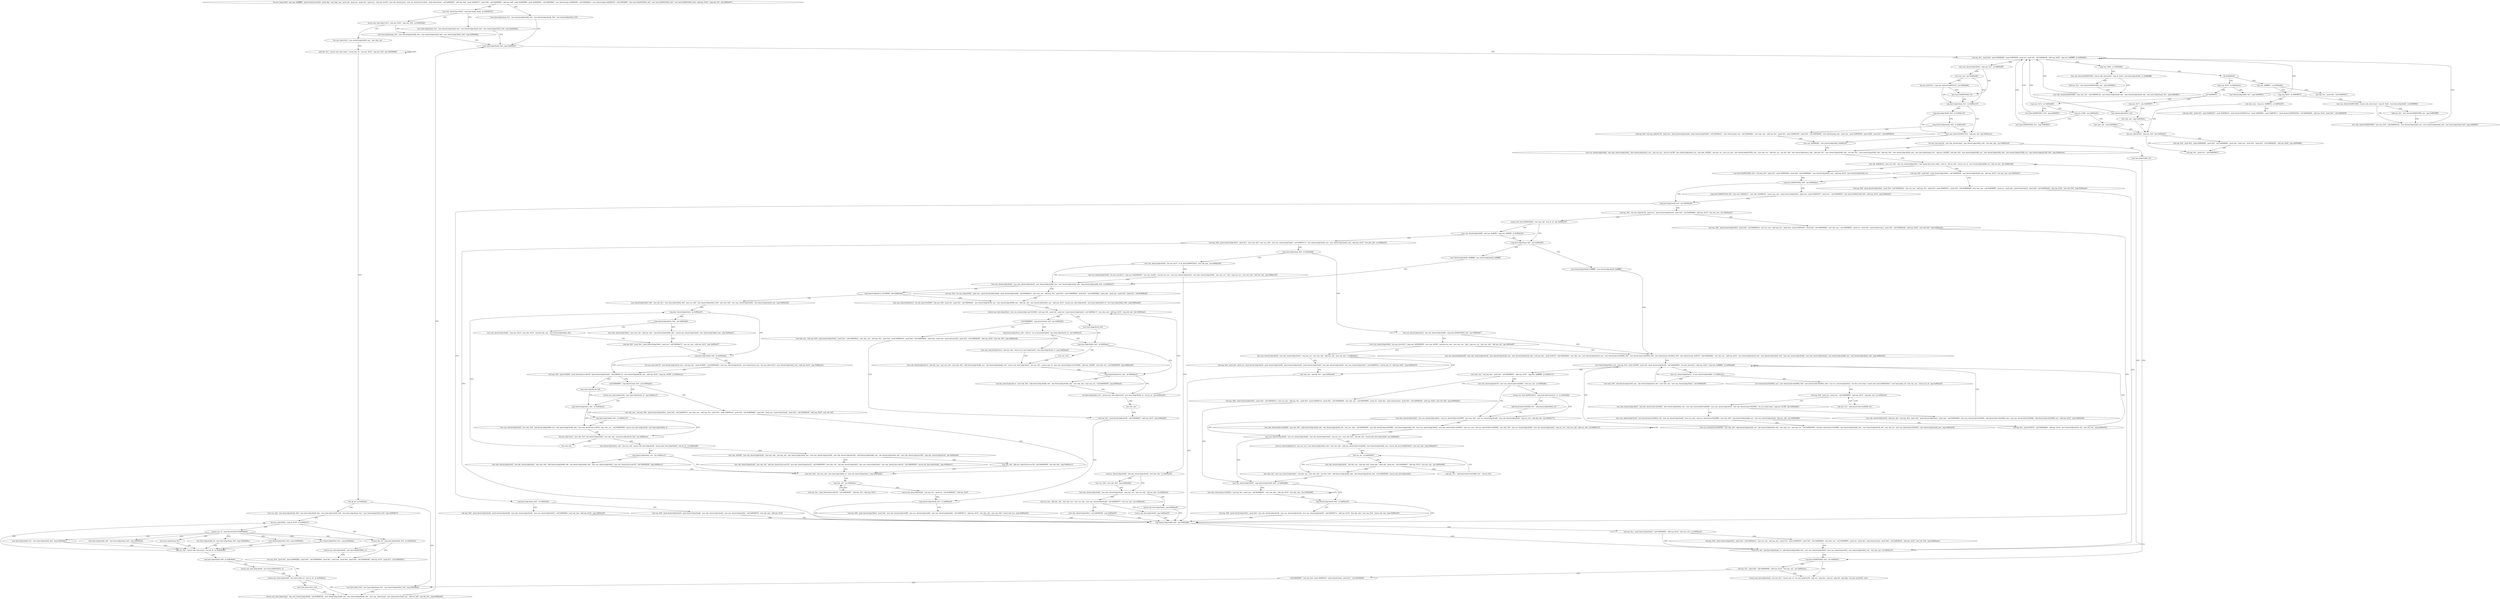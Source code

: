 digraph "func" {
"134520014" [label = "'lea ecx, [esp+0x4]', 'and esp, 0xfffffff0', 'push dword [ecx-0x4]', 'push ebp', 'mov ebp, esp', 'push edi', 'push esi', 'push ebx', 'push ecx', 'sub esp, 0x104', 'mov edi, dword [ecx]', 'mov esi, dword [ecx+0x4]', 'push dword [esi]', 'call 0x804bf55', 'add esp, 0x8', 'push 0x804fc57', 'push 0x6', 'call 0x8048f50', 'add esp, 0x8', 'push 0x804f968', 'push 0x804f290', 'call 0x8048fd0', 'mov dword [esp], 0x804f290', 'call 0x8048dc0', 'mov dword [esp], 0x804b019', 'call 0x804f0f0', 'mov byte [0x8053260], 0x0', 'mov byte [0x8053262], 0x0', 'mov byte [0x8053261], 0xa', 'add esp, 0x10', 'cmp edi, 0x1', 'jle 0x804a075', " ]
"134520949" [label = "'mov byte [ebp-0xaa], 0x1', 'mov dword [ebp-0xa8], 0xa', 'mov dword [ebp-0xa4], 0x0', 'mov dword [ebp-0x9c], 0x0', " ]
"134520139" [label = "'mov edx, dword [esi+0x4]', 'cmp byte [edx], 0x2d', 'je 0x8049d7d', " ]
"134520986" [label = "'mov byte [ebp-0xa9], 0x0', 'jmp 0x8049f1f', " ]
"134520189" [label = "'movsx eax, byte [edx+0x1]', 'sub eax, 0x30', 'cmp eax, 0x9', 'ja 0x804a0a6', " ]
"134520147" [label = "'mov byte [ebp-0xaa], 0x1', 'mov dword [ebp-0xa8], 0xa', 'mov dword [ebp-0xa4], 0x0', 'mov dword [ebp-0x9c], 0x0', 'jmp 0x804a09a', " ]
"134520607" [label = "'sub esp, 0xc', 'push 0x0', 'push 0x804fa80', 'push 0x804f2f4', 'push esi', 'push edi', 'call 0x804bcf9', 'add esp, 0x20', 'cmp eax, 0xffffffff', 'je 0x804a0dc', " ]
"134521052" [label = "'mov eax, dword [ebp-0x9c]', 'cmp eax, 0x1', 'je 0x804a0f6', " ]
"134520641" [label = "'cmp eax, 0x6e', 'je 0x8049fba', " ]
"134520998" [label = "'mov byte [ebp-0xaa], 0x1', 'mov dword [ebp-0xa8], 0xa', 'mov dword [ebp-0xa4], 0x0', 'mov dword [ebp-0x9c], 0x0', 'jmp 0x804a09a', " ]
"134520205" [label = "'lea eax, [edx+0x1]', 'mov dword [ebp-0xb0], eax', 'mov ebx, eax', " ]
"134521078" [label = "'mov byte [0x8053262], 0x1', " ]
"134521063" [label = "'test eax, eax', 'jne 0x804a0fd', " ]
"134520762" [label = "'mov eax, dword [0x80533f0]', 'movzx edx, byte [eax]', 'cmp dl, 0x2d', 'sete byte [ebp-0xa9]', 'je 0x8049ff6', " ]
"134520646" [label = "'jle 0x8049ed9', " ]
"134520216" [label = "'add ebx, 0x1', 'movzx edx, byte [ebx]', 'movsx eax, dl', 'sub eax, 0x30', 'cmp eax, 0x9', 'jbe 0x8049d98', " ]
"134521085" [label = "'cmp byte [ebp-0xaa], 0x1', 'je 0x804a118', " ]
"134521067" [label = "'lea eax, [edi-0x1]', 'cmp eax, dword [0x80531fc]', 'jle 0x804a0fd', " ]
"134520822" [label = "'add eax, 0x1', 'mov dword [0x80533f0], eax', 'jmp 0x8049fce', " ]
"134520782" [label = "'mov edx, dword [0x80533f0]', 'mov eax, 0x1', 'call 0x804912b', 'mov dword [ebp-0xa8], eax', 'mov dword [ebp-0xa4], edx', 'mov byte [ebp-0xaa], 0x1', 'jmp 0x8049f1f', " ]
"134520537" [label = "'cmp eax, 0xffffff7e', 'je 0x804a00c', " ]
"134520648" [label = "'cmp eax, 0x76', 'je 0x804a0cd', " ]
"134520233" [label = "'test dl, dl', 'je 0x804afec', " ]
"134524908" [label = "'mov byte [ebx], 0x0', 'mov byte [ebp-0xaa], 0x1', 'mov dword [ebp-0x9c], 0x0', 'jmp 0x8049eab', " ]
"134520241" [label = "'mov ecx, ebx', 'mov byte [ebp-0xa0], 0x0', 'mov byte [ebp-0xa9], 0xa', 'mov byte [ebp-0xa8], 0x0', 'mov byte [ebp-0xaa], 0x1', 'mov dword [ebp-0x9c], 0x0', 'jmp 0x8049e74', " ]
"134521112" [label = "'mov eax, dword [0x80531fc]', 'cmp eax, edi', 'jge 0x804a1aa', " ]
"134521258" [label = "'mov eax, 0x804fa64', 'mov dword [ebp-0x9c], 0x804fc3a', " ]
"134521125" [label = "'lea eax, [esi+eax*4]', 'mov edx, dword [eax]', 'mov dword [ebp-0x9c], edx', 'test edx, edx', 'jne 0x804a1b9', " ]
"134521094" [label = "'cmp byte [ebp-0xa9], 0x0', 'je 0x804a118', " ]
"134521103" [label = "'cmp dword [ebp-0xa4], 0x0', 'js 0x804a165', " ]
"134520844" [label = "'sub esp, 0xc', 'push 0x0', 'call 0x8049915', " ]
"134520548" [label = "'cmp eax, 0x63', 'je 0x8049f74', " ]
"134521037" [label = "'mov dword [ebp-0x9c], 0x1', 'jmp 0x8049f1f', " ]
"134520657" [label = "'jle 0x8049f10', " ]
"134520491" [label = "'movzx eax, byte [ebp-0xaa]', 'mov edx, dword [ebp-0xb0]', 'call 0x804912b', 'mov dword [ebp-0xa8], eax', 'mov dword [ebp-0xa4], edx', 'mov eax, dword [esi]', 'mov dword [esi+0x4], eax', 'add esi, 0x4', 'sub edi, 0x1', 'jmp 0x804a09a', " ]
"134520436" [label = "'lea eax, [edx-0x62]', 'cmp al, 0x18', 'ja 0x8049e15', " ]
"134521273" [label = "'mov ecx, dword [ebp-0xa8]', 'mov ebx, dword [ebp-0xa4]', 'mov dword [ebp-0xcc], ecx', 'mov esi, ecx', 'and esi, 0x1fff', 'mov dword [ebp-0xfc], esi', 'mov edx, 0x2000', 'sub edx, esi', 'mov esi, edx', 'mov dword [ebp-0x100], edx', 'mov edx, ecx', 'add edx, esi', 'shr edx, 0xd', 'mov dword [ebp-0xec], edx', 'add edx, 0x1', 'mov dword [ebp-0xd0], edx', 'shr edx, 0x1', 'mov dword [ebp-0xf0], edx', 'add eax, 0x4', 'mov dword [ebp-0xb0], eax', 'mov byte [ebp-0xab], 0x1', 'add ecx, 0x2000', 'adc ebx, 0x0', 'mov dword [ebp-0xf8], ecx', 'mov dword [ebp-0xf4], ebx', 'mov dword [ebp-0x108], esi', 'mov dword [ebp-0x104], 0x0', 'jmp 0x804aec6', " ]
"134521144" [label = "'mov byte [ebp-0xab], 0x1', " ]
"134521189" [label = "'sub esp, 0x4', 'lea eax, [ebp-0x78]', 'push eax', 'push dword [ebp-0xa4]', 'push dword [ebp-0xa8]', 'call 0x804be21', 'mov dword [esp], eax', 'call 0x804d8a1', 'mov ebx, eax', 'add esp, 0xc', 'push 0x5', 'push 0x804f180', 'push 0x0', 'call 0x8048db0', 'mov dword [esp], ebx', 'push eax', 'push 0x804f306', 'push 0x4b', 'push 0x1', 'call 0x8048e40', " ]
"134520692" [label = "'mov eax, dword [0x80533f0]', 'movzx edx, byte [eax]', 'cmp dl, 0x2d', 'sete byte [ebp-0xa9]', 'je 0x8049fb0', " ]
"134520557" [label = "'mov ebx, eax', 'cmp eax, 0xffffff7d', 'je 0x804a016', " ]
"134520592" [label = "'cmp eax, 0x71', 'jne 0x8049f70', " ]
"134520659" [label = "'cmp eax, 0x7a', 'je 0x804a000', " ]
"134520341" [label = "'movsx ebx, dl', 'cmp byte [ebp-0xa0], 0x0', 'je 0x8049e2d', " ]
"134520443" [label = "'movzx eax, al', 'jmp dword [eax*4+0x804fa00]', " ]
"134524614" [label = "'mov edi, 0x804fc3a', 'mov ecx, 0x2', 'mov esi, dword [ebp-0x9c]', 'rep cmpsb byte [esi], [edi]', 'seta al', 'sbb al, 0x0', 'movsx esi, al', 'mov dword [ebp-0xb8], esi', 'test esi, esi', 'jne 0x804a240', " ]
"134521408" [label = "'sub esp, 0x8', 'push 0x0', 'push dword [ebp-0x9c]', 'call 0x8048cf0', 'mov dword [ebp-0xa0], eax', 'add esp, 0x10', 'test eax, eax', 'jns 0x804af15', " ]
"134524654" [label = "'mov byte [0x8053260], 0x1', 'sub esp, 0x4', 'push 0x5', 'push 0x804f30d', 'push 0x0', 'call 0x8048db0', 'mov dword [ebp-0x9c], eax', 'add esp, 0x10', 'mov dword [ebp-0xa0], esi', " ]
"134521151" [label = "'cmp byte [0x8053260], 0x0', 'jne 0x804afc1', " ]
"134520752" [label = "'add eax, 0x1', 'mov dword [0x80533f0], eax', 'jmp 0x8049f88', " ]
"134520712" [label = "'mov edx, dword [0x80533f0]', 'mov eax, 0x0', 'call 0x804912b', 'mov dword [ebp-0xa8], eax', 'mov dword [ebp-0xa4], edx', 'mov byte [ebp-0xaa], 0x0', 'jmp 0x8049f1f', " ]
"134520854" [label = "'sub esp, 0x4', 'push 0x0', 'push 0x804f2d7', 'push 0x804f2e4', 'push dword [0x80531ec]', 'push 0x804f28c', 'push 0x804f211', 'push dword [0x8053254]', 'call 0x804dd35', 'add esp, 0x14', 'push 0x0', 'call 0x8048e90', " ]
"134520570" [label = "'lea eax, [ebx-0x30]', 'cmp eax, 0x9', 'jbe 0x804a051', " ]
"134520688" [label = "'mov ebx, eax', 'jmp 0x8049efa', " ]
"134520597" [label = "'mov dword [ebp-0x9c], 0x2', " ]
"134520832" [label = "'mov byte [0x8053261], 0x0', 'jmp 0x8049f1f', " ]
"134520668" [label = "'cmp eax, 0x80', 'jne 0x804a04a', " ]
"134520365" [label = "'sub esp, 0x4', 'push 0x5', 'push 0x804f2b9', 'push 0x0', 'call 0x8048db0', 'push ebx', 'push eax', 'push 0x0', 'push 0x0', 'call 0x8048e40', 'add esp, 0x14', 'push 0x1', 'call 0x8049915', " ]
"134520353" [label = "'movzx eax, byte [ebp-0xa9]', 'mov byte [0x8053261], al', " ]
"134520286" [label = "'mov byte [ebp-0xa8], dl', 'mov byte [ebp-0xaa], 0x0', 'jmp 0x8049e6a', " ]
"134520301" [label = "'mov dword [ebp-0x9c], 0x2', 'jmp 0x8049e6a', " ]
"134520313" [label = "'mov dword [ebp-0x9c], 0x1', 'jmp 0x8049e6a', " ]
"134520325" [label = "'mov byte [ebp-0xa0], 0x1', 'mov byte [ebp-0xa9], 0x0', 'jmp 0x8049e6a', " ]
"134520403" [label = "'mov byte [ebp-0xa8], 0x0', 'mov byte [ebp-0xaa], 0x0', 'jmp 0x8049e6a', " ]
"134520419" [label = "'mov byte [ebp-0xaa], 0x1', " ]
"134524693" [label = "'cmp byte [0x8053262], 0x0', 'jne 0x804a2a3', " ]
"134521441" [label = "'sub esp, 0x8', 'push dword [ebp-0x9c]', 'push 0x4', 'call 0x804d5c2', 'mov esi, eax', 'add esp, 0xc', 'push 0x5', 'push 0x804f31c', 'push 0x0', 'call 0x8048db0', 'mov ebx, eax', 'call 0x8048f00', 'push esi', 'push ebx', 'push dword [eax]', 'push 0x0', 'call 0x8048e40', 'add esp, 0x20', 'mov edi, 0x0', 'jmp 0x804aea0', " ]
"134524865" [label = "'sub esp, 0xc', 'push 0x0', 'call 0x8049000', 'add esp, 0x10', 'test eax, eax', 'jns 0x804a14c', " ]
"134521164" [label = "'movzx eax, byte [ebp-0xab]', 'xor eax, 0x1', 'movzx eax, al', 'lea esp, [ebp-0x10]', 'pop ecx', 'pop ebx', 'pop esi', 'pop edi', 'pop ebp', 'lea esp, [ecx-0x4]', 'retn', " ]
"134524886" [label = "'call 0x8048f00', 'sub esp, 0x4', 'push 0x804fc3a', 'push dword [eax]', 'push 0x1', 'call 0x8048e40', " ]
"134520913" [label = "'sub esp, 0x4', 'push 0x5', 'push 0x804f2b9', 'push 0x0', 'call 0x8048db0', 'push ebx', 'push eax', 'push 0x0', 'push 0x0', 'call 0x8048e40', 'add esp, 0x20', 'jmp 0x8049f06', " ]
"134520582" [label = "'sub esp, 0xc', 'push 0x1', 'call 0x8049915', " ]
"134520906" [label = "'mov ebx, eax', 'jmp 0x8049efa', " ]
"134520679" [label = "'mov byte [0x8053263], 0x1', 'jmp 0x8049f1f', " ]
"134520426" [label = "'add ecx, 0x1', 'movzx edx, byte [ecx]', 'test dl, dl', 'je 0x8049e85', " ]
"134521507" [label = "'cmp byte [0x80531e8], 0x0', 'mov eax, 0x804fc57', 'mov edx, 0x804fc56', 'cmove eax, edx', 'push dword [ebp-0x9c]', 'push eax', 'push 0x804f337', 'push 0x1', 'call 0x8048f30', 'mov byte [0x80531e8], 0x0', 'add esp, 0x10', 'jmp 0x804af22', " ]
"134524706" [label = "'cmp byte [ebp-0xa9], 0x0', 'jne 0x804a2d9', " ]
"134524576" [label = "'mov ecx, edi', 'and byte [ebp-0xab], cl', 'add dword [ebp-0xb0], 0x4', 'mov eax, dword [ebp-0xb0]', 'mov eax, dword [eax-0x4]', 'mov dword [ebp-0x9c], eax', 'test eax, eax', 'je 0x804a13f', " ]
"134521561" [label = "'sub esp, 0x4', 'lea eax, [ebp-0x78]', 'push eax', 'push dword [ebp-0xa0]', 'push 0x3', 'call 0x8048df0', 'add esp, 0x10', 'test eax, eax', 'jne 0x804a3a9', " ]
"134524719" [label = "'cmp byte [ebp-0xaa], 0x0', 'je 0x804ae6e', " ]
"134520453" [label = "'cmp byte [ebp-0xa0], 0x0', 'je 0x8049e9a', " ]
"134520474" [label = "'movzx eax, byte [ebp-0xa8]', 'mov byte [ebx], al', 'test al, al', 'je 0x8049eab', " ]
"134520462" [label = "'movzx eax, byte [ebp-0xa9]', 'mov byte [0x8053261], al', " ]
"134521769" [label = "'sub esp, 0x8', 'push dword [ebp-0x9c]', 'push 0x4', 'call 0x804d5c2', 'mov esi, eax', 'add esp, 0xc', 'push 0x5', 'push 0x804f345', 'push 0x0', 'call 0x8048db0', 'mov ebx, eax', 'call 0x8048f00', 'push esi', 'push ebx', 'push dword [eax]', 'push 0x0', 'call 0x8048e40', 'add esp, 0x20', 'mov edi, 0x0', 'jmp 0x804ae93', " ]
"134521592" [label = "'movzx edi, byte [0x8053263]', 'mov eax, edi', 'test al, al', 'jne 0x804a318', " ]
"134524526" [label = "'sub esp, 0x8', 'push dword [ebp-0xa4]', 'push dword [ebp-0xa8]', 'mov edx, dword [ebp-0xa0]', 'mov eax, dword [ebp-0x9c]', 'call 0x8049474', 'mov edi, eax', 'add esp, 0x10', " ]
"134524732" [label = "'sub esp, 0x8', 'push dword [ebp-0xa4]', 'push dword [ebp-0xa8]', 'mov edx, dword [ebp-0xa0]', 'mov eax, dword [ebp-0x9c]', 'call 0x80492fe', 'mov edi, eax', 'add esp, 0x10', 'jmp 0x804ae93', " ]
"134520487" [label = "'mov byte [ebx+0x1], 0x0', " ]
"134524563" [label = "'cmp dword [ebp-0xb8], 0x0', 'jne 0x804af66', " ]
"134521624" [label = "'cmp byte [ebp-0xaa], 0x0', 'jne 0x804a483', " ]
"134521605" [label = "'mov eax, dword [ebp-0x68]', 'and eax, 0xd000', 'cmp eax, 0x8000', 'je 0x804a3eb', " ]
"134524774" [label = "'sub esp, 0xc', 'push dword [ebp-0xa0]', 'call 0x8049000', 'add esp, 0x10', 'test eax, eax', 'je 0x804aea0', " ]
"134521987" [label = "'mov dword [ebp-0xe8], 0xffffffff', 'mov dword [ebp-0xe4], 0xffffffff', " ]
"134521637" [label = "'mov dword [ebp-0xe8], 0xffffffff', 'mov dword [ebp-0xe4], 0xffffffff', " ]
"134521835" [label = "'sub esp, 0x8', 'push dword [ebp-0x9c]', 'push 0x1', 'mov edx, 0x0', 'mov ecx, 0x0', 'mov eax, dword [ebp-0xa0]', 'call 0x804917a', 'mov dword [ebp-0xe8], eax', 'mov dword [ebp-0xe4], edx', 'add esp, 0x10', 'test edx, edx', 'js 0x804ae93', " ]
"134524799" [label = "'sub esp, 0x8', 'push dword [ebp-0x9c]', 'push 0x4', 'call 0x804d5c2', 'mov esi, eax', 'add esp, 0xc', 'push 0x5', 'push 0x804f355', 'push 0x0', 'call 0x8048db0', 'mov ebx, eax', 'call 0x8048f00', 'push esi', 'push ebx', 'push dword [eax]', 'push 0x0', 'call 0x8048e40', 'add esp, 0x20', 'mov edi, 0x0', 'jmp 0x804aea0', " ]
"134522007" [label = "'mov eax, dword [ebp-0xe8]', 'mov edx, dword [ebp-0xe4]', 'mov dword [ebp-0xc8], eax', 'mov dword [ebp-0xc4], edx', 'sub esp, 0xc', 'push 0x2010', 'call 0x804ddd2', 'mov ebx, eax', 'mov dword [ebp-0xe0], eax', 'mov dword [eax+0x2008], 0x0', 'mov dword [eax+0x2004], 0x0', 'mov dword [eax+0x200c], 0x0', 'mov dword [esp], 0x2010', 'call 0x804ddd2', 'mov edi, eax', 'add esp, 0x10', 'mov dword [ebp-0xc0], ebx', 'mov dword [ebp-0xb4], 0x0', 'mov eax, dword [ebp-0xa8]', 'mov edx, dword [ebp-0xa4]', 'mov dword [ebp-0xd8], eax', 'mov dword [ebp-0xdc], edx', 'jmp 0x804a53b', " ]
"134521657" [label = "'mov eax, dword [ebp-0xe8]', 'mov edx, dword [ebp-0xe4]', 'mov dword [ebp-0xd8], eax', 'mov dword [ebp-0xd4], edx', 'cmp dword [ebp-0xf4], 0x0', 'ja 0x804a972', " ]
"134521890" [label = "'cmp byte [ebp-0xaa], 0x0', 'je 0x804a8fb', " ]
"134522171" [label = "'mov dword [ebp-0xbc], edi', 'sub esp, 0x4', 'push 0x2000', 'push edi', 'push dword [ebp-0xa0]', 'call 0x804d8b3', 'lea edx, [eax-0x1]', 'add esp, 0x10', 'cmp edx, 0xfffffffd', 'ja 0x804a6b8', " ]
"134522552" [label = "'mov ebx, eax', 'sub esp, 0xc', 'push edi', 'call 0x804b0d7', 'add esp, 0x10', 'cmp ebx, 0xffffffff', 'je 0x804a7c9', " ]
"134522212" [label = "'mov ecx, dword [ebp-0xdc]', 'or ecx, dword [ebp-0xd8]', 'je 0x804a51d', " ]
"134523250" [label = "'sub esp, 0x4', 'lea eax, [ebp-0x90]', 'push eax', 'push dword [ebp-0xa4]', 'push dword [ebp-0xa8]', 'call 0x804be21', 'mov ebx, eax', 'add esp, 0xc', 'push 0x5', 'push 0x804f9c8', 'push 0x0', 'call 0x8048db0', 'push ebx', 'push eax', 'push 0x0', 'push 0x1', 'call 0x8048e40', " ]
"134523307" [label = "'mov eax, dword [ebp-0xcc]', 'lea edi, [eax+0x2000]', 'sub esp, 0x8', 'push edi', 'push 0x2', 'call 0x804defc', 'mov dword [ebp-0xc8], eax', 'mov dword [ebp-0x90], eax', 'add eax, edi', 'mov dword [ebp-0x8c], eax', 'add esp, 0x10', 'movzx eax, byte [ebp-0xa9]', 'mov byte [ebp-0xb4], al', 'mov byte [ebp-0xbc], 0x0', 'jmp 0x804aa68', " ]
"134521694" [label = "'cmp dword [ebp-0xcc], 0x100000', 'jbe 0x804a9ab', " ]
"134521710" [label = "'mov dword [ebp-0xdc], 0x0', 'mov edi, 0x1', 'mov byte [ebp-0xb4], 0x0', 'mov esi, 0x0', 'mov dword [ebp-0xbc], 0x0', 'mov ebx, 0x0', 'mov eax, dword [ebp-0xd0]', 'mov dword [ebp-0xe0], eax', 'jmp 0x804ac8b', " ]
"134523131" [label = "'mov eax, dword [ebp-0xe4]', 'shr eax, 0x1f', 'or al, byte [0x8053263]', 'mov edi, eax', 'jne 0x804a339', " ]
"134521903" [label = "'mov esi, dword [ebp-0x4c]', 'mov edi, dword [ebp-0x48]', 'cmp byte [0x8053263], 0x0', 'jne 0x804a497', " ]
"134522825" [label = "'sub esp, 0x8', 'push dword [ebp-0x9c]', 'push 0x4', 'call 0x804d5c2', 'mov esi, eax', 'add esp, 0xc', 'push 0x5', 'push 0x804f1e3', 'push 0x0', 'call 0x8048db0', 'mov ebx, eax', 'call 0x8048f00', 'push esi', 'push ebx', 'push dword [eax]', 'push 0x0', 'call 0x8048e40', 'add esp, 0x20', 'mov edi, 0x0', 'jmp 0x804a85a', " ]
"134522575" [label = "'mov edi, dword [ebp-0xc0]', 'mov eax, dword [edi+0x2004]', 'test eax, eax', 'je 0x804a6fa', " ]
"134522141" [label = "'mov ebx, 0x0', 'add dword [ebp-0xc8], eax', 'adc dword [ebp-0xc4], ebx', 'mov edx, eax', 'mov eax, dword [ebp-0xbc]', 'call 0x8049209', " ]
"134522226" [label = "'mov dword [edi+0x2004], eax', 'mov dword [edi+0x2008], 0x0', 'mov dword [edi+0x200c], 0x0', 'mov ecx, dword [ebp-0xbc]', 'lea ebx, [ecx+eax]', 'movzx edx, byte [0x8053261]', 'mov byte [ebx], dl', 'mov eax, ecx', 'movsx esi, dl', 'jmp 0x804a5af', " ]
"134523496" [label = "'movzx eax, byte [ebp-0xbc]', 'mov esi, dword [ebp+eax*4-0x90]', 'sub esp, 0x4', 'push edi', 'push esi', 'push dword [ebp-0xa0]', 'call 0x804b115', 'mov ebx, eax', 'add esp, 0x10', 'cmp edi, eax', 'jbe 0x804aa2c', " ]
"134523436" [label = "'mov byte [ebp-0xc0], 0x0', " ]
"134523535" [label = "'call 0x8048f00', 'cmp dword [eax], 0x0', 'jne 0x804a9ef', " ]
"134524043" [label = "'cmp ebx, dword [ebp-0xbc]', 'je 0x804ab51', " ]
"134523154" [label = "'mov esi, dword [ebp-0x44]', 'lea eax, [esi-0x1]', 'cmp eax, 0x20000000', 'mov eax, 0x200', 'cmovae esi, eax', 'mov ecx, dword [ebp-0x4c]', 'mov ebx, dword [ebp-0x48]', 'mov eax, esi', 'cdq', 'cmp esi, ecx', 'mov eax, edx', 'sbb eax, ebx', 'jge 0x804a339', " ]
"134521918" [label = "'mov ecx, dword [ebp-0x44]', 'lea eax, [ecx-0x1]', 'cmp eax, 0x20000000', 'mov eax, 0x200', 'cmovae ecx, eax', 'mov eax, ecx', 'cdq', 'cmp ecx, esi', 'mov eax, edx', 'sbb eax, edi', 'jge 0x804a497', " ]
"134522970" [label = "'mov eax, dword [ebp-0xe0]', 'cmp dword [ebp-0xe0], 0x0', 'je 0x804a881', " ]
"134522618" [label = "'mov ebx, dword [ebp-0xe0]', 'mov ecx, dword [ebp-0xb4]', 'sub ecx, dword [ebx+0x2008]', 'mov edx, 0x0', 'mov esi, dword [ebp-0xa8]', 'mov edi, dword [ebp-0xa4]', 'cmp esi, ecx', 'sbb edi, edx', 'jae 0x804a77a', " ]
"134522591" [label = "'movzx ecx, byte [0x8053261]', 'cmp byte [edi+eax-0x1], cl', 'je 0x804a6fa', " ]
"134522287" [label = "'sub esp, 0x8', 'push esi', 'push eax', 'call 0x8048f90', 'add esp, 0x10', 'cmp ebx, eax', 'ja 0x804a5a5', " ]
"134523443" [label = "'cmp byte [ebp-0xb4], 0x0', 'je 0x804aacf', " ]
"134523375" [label = "'mov edi, eax', 'sub esp, 0x8', 'push dword [ebp-0x9c]', 'push 0x4', 'call 0x804d5c2', 'mov ebx, eax', 'add esp, 0xc', 'push 0x5', 'push 0x804f1e3', 'push 0x0', 'call 0x8048db0', 'push ebx', 'push eax', 'push dword [edi]', 'push 0x0', 'call 0x8048e40', 'add esp, 0x20', 'mov edi, 0x0', 'jmp 0x804ab3b', " ]
"134523549" [label = "'cmp dword [ebp-0xcc], ebx', 'setb al', 'or al, byte [ebp-0xb4]', 'mov byte [ebp-0xc0], al', 'jne 0x804aa33', " ]
"134523729" [label = "'cmp dword [ebp-0xbc], 0x0', 'jne 0x804ab8c', " ]
"134524055" [label = "'cmp byte [ebp-0xb4], 0x0', 'je 0x804abab', " ]
"134523194" [label = "'sub ecx, dword [ebp-0xe8]', 'sbb ebx, dword [ebp-0xe4]', 'test ebx, ebx', 'js 0x804ae32', " ]
"134521948" [label = "'mov eax, dword [ebp-0xe8]', 'mov edx, dword [ebp-0xe4]', 'cmp eax, esi', 'mov eax, edx', 'sbb eax, edi', 'mov eax, 0x1', 'jl 0x804a8c2', " ]
"134523009" [label = "'cmp dword [ebp-0xe4], 0x0', 'js 0x804ae93', " ]
"134522985" [label = "'mov ebx, dword [eax+0x200c]', 'sub esp, 0xc', 'push eax', 'call 0x804b0d7', 'mov eax, ebx', 'add esp, 0x10', 'test ebx, ebx', 'jne 0x804a869', " ]
"134522746" [label = "'mov ecx, dword [ebp-0xb4]', 'mov esi, dword [ebp-0xa8]', 'mov edi, dword [ebp-0xa4]', 'cmp esi, ecx', 'mov edx, 0x0', 'sbb edi, edx', 'movzx edi, byte [ebp-0xa9]', 'jae 0x804a85a', " ]
"134522659" [label = "'mov edx, dword [ebx+0x2004]', 'mov edi, 0x0', 'add dword [ebp-0xc8], edx', 'adc dword [ebp-0xc4], edi', 'mov eax, ebx', 'call 0x8049209', 'mov edi, dword [ebx+0x2008]', 'sub dword [ebp-0xb4], edi', 'mov eax, dword [ebp-0xb4]', 'mov ebx, dword [ebx+0x200c]', 'mov ecx, eax', 'sub ecx, dword [ebx+0x2008]', 'mov edx, 0x0', 'mov esi, dword [ebp-0xa8]', 'mov edi, dword [ebp-0xa4]', 'cmp esi, ecx', 'mov ecx, edi', 'sbb ecx, edx', 'jb 0x804a723', " ]
"134522604" [label = "'add dword [edi+0x2008], 0x1', 'add dword [ebp-0xb4], 0x1', " ]
"134522277" [label = "'add eax, 0x1', 'add dword [edi+0x2008], 0x1', " ]
"134522304" [label = "'mov ebx, dword [ebp-0xb4]', 'add ebx, dword [edi+0x2008]', 'mov dword [ebp-0xb4], ebx', 'mov edx, dword [edi+0x2004]', 'mov eax, dword [ebp-0xc0]', 'mov eax, dword [eax+0x2004]', 'lea ecx, [edx+eax]', 'cmp ecx, 0x1fff', 'jbe 0x804a663', " ]
"134523599" [label = "'mov eax, 0x0', " ]
"134523604" [label = "'mov edx, dword [ebp-0xcc]', 'sub edx, eax', 'mov ecx, edx', 'mov edx, 0x0', 'add dword [ebp-0xd8], ecx', 'adc dword [ebp-0xd4], edx', 'movzx eax, byte [ebp-0xbc]', 'xor eax, 0x1', 'movzx eax, al', 'mov eax, dword [ebp+eax*4-0x90]', 'add eax, 0x2000', 'mov edx, ecx', 'call 0x8049209', 'jmp 0x804aa40', " ]
"134523456" [label = "'cmp dword [ebp-0xcc], ebx', 'jb 0x804ab14', " ]
"134523668" [label = "'sub ebx, dword [ebp-0xcc]', 'mov edx, 0x0', 'add dword [ebp-0xd8], ebx', 'adc dword [ebp-0xd4], edx', 'mov edx, ebx', 'mov eax, esi', 'call 0x8049209', 'jmp 0x804aa4c', " ]
"134523468" [label = "'xor byte [ebp-0xbc], 0x1', 'movzx eax, byte [ebp-0xc0]', 'mov byte [ebp-0xb4], al', 'test al, al', 'jne 0x804ab39', " ]
"134523707" [label = "'sub esp, 0xc', 'push dword [ebp-0xc8]', 'call 0x804b0d7', 'add esp, 0x10', 'jmp 0x804adf4', " ]
"134523576" [label = "'mov eax, dword [ebp-0xcc]', 'sub eax, ebx', 'movzx ecx, byte [ebp-0xa9]', 'mov byte [ebp-0xc0], cl', 'jmp 0x804aad4', " ]
"134523788" [label = "'mov edx, dword [ebp-0xbc]', 'mov eax, edx', 'add eax, edx', 'cmp dword [ebp-0xf0], edx', 'cmovb eax, dword [ebp-0xe0]', 'mov dword [ebp-0xbc], eax', 'jmp 0x804ab71', " ]
"134523738" [label = "'mov eax, dword [ebp-0xd0]', 'cmp eax, 0x10', 'mov edx, 0x10', 'cmovbe edx, eax', 'mov dword [ebp-0xbc], edx', " ]
"134523819" [label = "'lea eax, [esi+ebx*4]', 'mov dword [ebp-0xc0], eax', 'sub esp, 0xc', 'push 0x2000', 'call 0x804ddd2', 'mov ecx, dword [ebp-0xc0]', 'mov dword [ecx], eax', 'lea eax, [ebx+0x1]', 'mov dword [ebp-0xdc], eax', 'add esp, 0x10', 'jmp 0x804aca4', " ]
"134524068" [label = "'sub esp, 0x4', 'push 0x2000', 'push dword [esi+ebx*4]', 'push dword [ebp-0xa0]', 'call 0x804b115', 'mov dword [ebp-0xc8], eax', 'add esp, 0x10', 'cmp eax, 0x1fff', 'ja 0x804ac2a', " ]
"134524466" [label = "'mov ecx, 0x0', 'mov ebx, 0x0', 'jmp 0x804a94e', " ]
"134523214" [label = "'mov eax, dword [ebp-0xa8]', 'mov edx, dword [ebp-0xa4]', 'cmp eax, ecx', 'mov esi, edx', 'sbb esi, ebx', 'jb 0x804ae41', " ]
"134523074" [label = "'sub esp, 0x8', 'push edi', 'push esi', 'push dword [ebp-0xe4]', 'push dword [ebp-0xe8]', 'push dword [ebp-0xa4]', 'push dword [ebp-0xa8]', 'mov edx, dword [ebp-0xa0]', 'mov eax, dword [ebp-0x9c]', 'call 0x80495ca', 'movzx eax, al', 'add esp, 0x20', 'jmp 0x804a479', " ]
"134521977" [label = "'mov edi, eax', 'and edi, 0x1', 'jmp 0x804ae93', " ]
"134523022" [label = "'sub esp, 0x8', 'push dword [ebp-0x9c]', 'push 0x0', 'mov edx, dword [ebp-0xc8]', 'mov ecx, dword [ebp-0xc4]', 'mov eax, dword [ebp-0xa0]', 'call 0x804917a', 'add esp, 0x10', 'test edx, edx', 'mov eax, 0x0', 'cmovs edi, eax', 'jmp 0x804ae93', " ]
"134522786" [label = "'sub ecx, dword [ebp-0xcc]', 'mov esi, ecx', 'mov dword [ebp-0xbc], ebx', 'mov eax, ebx', 'add eax, dword [ebx+0x2004]', 'mov dword [ebp-0xb4], eax', 'movsx edi, byte [0x8053261]', 'mov eax, ebx', 'jmp 0x804a815', " ]
"134522467" [label = "'mov ebx, dword [ebp-0xc0]', 'add eax, ebx', 'sub esp, 0x4', 'push edx', 'push dword [ebp-0xbc]', 'push eax', 'call 0x8048d40', 'mov eax, dword [edi+0x2004]', 'add dword [ebx+0x2004], eax', 'mov eax, dword [edi+0x2008]', 'add dword [ebx+0x2008], eax', 'add esp, 0x10', 'jmp 0x804a53b', " ]
"134522351" [label = "'mov eax, dword [ebp-0xc0]', 'mov dword [eax+0x200c], edi', 'mov esi, dword [ebp-0xe0]', 'mov ecx, ebx', 'sub ecx, dword [esi+0x2008]', 'mov edx, 0x0', 'cmp dword [ebp-0xa8], ecx', 'mov ecx, dword [ebp-0xa4]', 'sbb ecx, edx', 'jae 0x804a69b', " ]
"134523705" [label = "'mov edi, eax', " ]
"134524404" [label = "'cmp dword [ebp-0xe4], 0x0', 'js 0x804ae93', " ]
"134523761" [label = "'sub esp, 0x4', 'push 0x4', 'push dword [ebp-0xbc]', 'push esi', 'call 0x804de73', 'mov esi, eax', 'add esp, 0x10', 'jmp 0x804ac97', " ]
"134523946" [label = "'mov byte [ebp-0xc0], 0x0', " ]
"134524110" [label = "'call 0x8048f00', 'cmp dword [eax], 0x0', 'jne 0x804abda', " ]
"134524481" [label = "'sub ecx, eax', 'sbb ebx, edx', 'mov edx, ecx', 'mov ecx, ebx', 'mov eax, dword [ebp-0xa0]', 'call 0x8049273', 'test eax, eax', 'jne 0x804ae61', " ]
"134523238" [label = "'movzx edi, byte [ebp-0xa9]', 'jmp 0x804ae93', " ]
"134522901" [label = "'test esi, esi', 'je 0x804a833', " ]
"134522523" [label = "'sub esp, 0xc', 'push 0x2010', 'call 0x804ddd2', 'add esp, 0x10', 'mov dword [ebp-0xc0], edi', 'mov edi, eax', 'jmp 0x804a53b', " ]
"134522398" [label = "'mov ecx, dword [esi+0x2004]', 'mov edx, 0x0', 'add dword [ebp-0xc8], ecx', 'adc dword [ebp-0xc4], edx', 'mov edx, ecx', 'mov eax, esi', 'call 0x8049209', 'sub ebx, dword [esi+0x2008]', 'mov dword [ebp-0xb4], ebx', 'mov dword [ebp-0xc0], edi', 'mov edi, esi', 'mov eax, dword [esi+0x200c]', 'mov dword [ebp-0xe0], eax', 'jmp 0x804a53b', " ]
"134524417" [label = "'sub esp, 0x8', 'push dword [ebp-0x9c]', 'push 0x0', 'mov edx, dword [ebp-0xd8]', 'mov ecx, dword [ebp-0xd4]', 'mov eax, dword [ebp-0xa0]', 'call 0x804917a', 'add esp, 0x10', 'test edx, edx', 'mov eax, 0x0', 'cmovs edi, eax', 'jmp 0x804ae93', " ]
"134523953" [label = "'cmp dword [ebp-0xec], ebx', 'je 0x804ac42', " ]
"134523866" [label = "'mov edi, eax', 'sub esp, 0x8', 'push dword [ebp-0x9c]', 'push 0x4', 'call 0x804d5c2', 'mov ebx, eax', 'add esp, 0xc', 'push 0x5', 'push 0x804f1e3', 'push 0x0', 'call 0x8048db0', 'push ebx', 'push eax', 'push dword [edi]', 'push 0x0', 'call 0x8048e40', 'add esp, 0x20', 'mov edi, 0x0', " ]
"134524124" [label = "'movzx eax, byte [ebp-0xa9]', 'mov byte [ebp-0xc0], al', 'jmp 0x804ac31', " ]
"134524513" [label = "'mov edx, dword [ebp-0x9c]', 'call 0x8049546', 'jmp 0x804ae93', " ]
"134524504" [label = "'movzx edi, byte [ebp-0xa9]', 'jmp 0x804ae93', " ]
"134522931" [label = "'mov edx, eax', 'mov eax, dword [ebp-0xbc]', 'sub edx, eax', 'mov ebx, edx', 'sar ebx, 0x1f', 'add dword [ebp-0xc8], edx', 'adc dword [ebp-0xc4], ebx', 'call 0x8049209', 'movzx edi, byte [ebp-0xa9]', " ]
"134522905" [label = "'mov edx, dword [ebp-0xb4]', 'sub edx, eax', 'sub esp, 0x4', 'push edx', 'push edi', 'push eax', 'call 0x804be81', 'add esp, 0x10', 'test eax, eax', 'jne 0x804a808', " ]
"134523970" [label = "'mov ecx, dword [ebp-0xc8]', 'mov edx, 0x0', 'add dword [ebp-0xd8], ecx', 'adc dword [ebp-0xd4], edx', 'mov eax, dword [esi+edi*4]', 'mov edx, ecx', 'call 0x8049209', 'movzx eax, byte [ebp-0xa9]', 'mov byte [ebp-0xb4], al', " ]
"134524016" [label = "'lea eax, [edi+0x1]', 'mov edx, 0x0', 'div dword [ebp-0xd0]', 'mov ebx, edi', 'cmp byte [ebp-0xc0], 0x0', 'jne 0x804acee', " ]
"134523961" [label = "'cmp byte [ebp-0xb4], 0x0', 'je 0x804ac70', " ]
"134523922" [label = "'mov ebx, 0x0', 'mov eax, edi', 'mov byte [ebp-0xb4], al', 'mov edi, dword [ebp-0xdc]', 'jmp 0x804addd', " ]
"134522888" [label = "'add eax, 0x1', 'add dword [ebx+0x2008], 0x1', 'sub esi, 0x1', " ]
"134524142" [label = "'mov dword [ebp-0xbc], edx', 'mov ecx, edi', 'movzx edi, byte [ebp-0xc0]', 'movzx ebx, byte [ebp-0xb4]', 'test bl, bl', 'je 0x804ad90', " ]
"134524304" [label = "'cmp dword [ebp-0xec], ecx', 'jne 0x804ac12', " ]
"134524172" [label = "'mov edx, 0x2000', 'mov edi, dword [ebp-0xc8]', 'mov eax, edx', 'sub eax, edi', 'mov dword [ebp-0xc0], eax', 'mov eax, dword [ebp-0x108]', 'mov edx, dword [ebp-0x104]', 'add dword [ebp-0xd8], eax', 'adc dword [ebp-0xd4], edx', 'mov edx, dword [ebp-0x100]', 'cmp edx, dword [ebp-0xc0]', 'jae 0x804ad58', " ]
"134524041" [label = "'mov edi, edx', " ]
"134524381" [label = "'cmp ebx, edi', 'jne 0x804adcc', " ]
"134524364" [label = "'sub esp, 0xc', 'push dword [esi+ebx*4]', 'call 0x804b0d7', 'add ebx, 0x1', 'add esp, 0x10', " ]
"134524385" [label = "'movzx edi, byte [ebp-0xb4]', 'sub esp, 0xc', 'push esi', 'call 0x804b0d7', 'add esp, 0x10', " ]
"134524316" [label = "'mov edx, dword [ebp-0xc8]', 'sub edx, dword [ebp-0xfc]', 'mov ebx, 0x0', 'add dword [ebp-0xd8], edx', 'adc dword [ebp-0xd4], ebx', 'mov eax, dword [ebp-0xbc]', 'mov eax, dword [esi+eax*4]', 'call 0x8049209', 'jmp 0x804ac12', " ]
"134524248" [label = "'mov edi, dword [ebp-0xc8]', 'mov eax, edi', 'add eax, dword [esi+ecx*4]', 'mov edx, dword [ebp-0xc0]', 'call 0x8049209', 'mov edx, edi', 'sub edx, dword [ebp-0xfc]', 'mov eax, dword [ebp-0xbc]', 'mov eax, dword [esi+eax*4]', 'call 0x8049209', 'movzx edi, byte [ebp-0xb4]', 'jmp 0x804ac12', " ]
"134524231" [label = "'mov eax, edi', 'add eax, dword [esi+ecx*4]', 'call 0x8049209', 'mov edi, ebx', 'jmp 0x804ac12', " ]
"134520014" -> "134520949" [ label = "CFG" ]
"134520014" -> "134520139" [ label = "CFG" ]
"134520949" -> "134520986" [ label = "CFG" ]
"134520139" -> "134520189" [ label = "CFG" ]
"134520139" -> "134520147" [ label = "CFG" ]
"134520986" -> "134520607" [ label = "CFG" ]
"134520189" -> "134520998" [ label = "CFG" ]
"134520189" -> "134520205" [ label = "CFG" ]
"134520147" -> "134520986" [ label = "CFG" ]
"134520607" -> "134521052" [ label = "CFG" ]
"134520607" -> "134520641" [ label = "CFG" ]
"134521052" -> "134521078" [ label = "CFG" ]
"134521052" -> "134521063" [ label = "CFG" ]
"134520641" -> "134520762" [ label = "CFG" ]
"134520641" -> "134520646" [ label = "CFG" ]
"134520998" -> "134520986" [ label = "CFG" ]
"134520205" -> "134520216" [ label = "CFG" ]
"134521078" -> "134521085" [ label = "CFG" ]
"134521063" -> "134521085" [ label = "CFG" ]
"134521063" -> "134521067" [ label = "CFG" ]
"134520762" -> "134520822" [ label = "CFG" ]
"134520762" -> "134520782" [ label = "CFG" ]
"134520646" -> "134520537" [ label = "CFG" ]
"134520646" -> "134520648" [ label = "CFG" ]
"134520216" -> "134520216" [ label = "CFG" ]
"134520216" -> "134520233" [ label = "CFG" ]
"134521085" -> "134521112" [ label = "CFG" ]
"134521085" -> "134521094" [ label = "CFG" ]
"134521067" -> "134521085" [ label = "CFG" ]
"134521067" -> "134521078" [ label = "CFG" ]
"134520822" -> "134520782" [ label = "CFG" ]
"134520782" -> "134520607" [ label = "CFG" ]
"134520537" -> "134520844" [ label = "CFG" ]
"134520537" -> "134520548" [ label = "CFG" ]
"134520648" -> "134521037" [ label = "CFG" ]
"134520648" -> "134520657" [ label = "CFG" ]
"134520233" -> "134524908" [ label = "CFG" ]
"134520233" -> "134520241" [ label = "CFG" ]
"134524908" -> "134520491" [ label = "CFG" ]
"134520241" -> "134520436" [ label = "CFG" ]
"134521112" -> "134521258" [ label = "CFG" ]
"134521112" -> "134521125" [ label = "CFG" ]
"134521258" -> "134521273" [ label = "CFG" ]
"134521125" -> "134521273" [ label = "CFG" ]
"134521125" -> "134521144" [ label = "CFG" ]
"134521094" -> "134521112" [ label = "CFG" ]
"134521094" -> "134521103" [ label = "CFG" ]
"134521103" -> "134521189" [ label = "CFG" ]
"134521103" -> "134521112" [ label = "CFG" ]
"134520548" -> "134520692" [ label = "CFG" ]
"134520548" -> "134520557" [ label = "CFG" ]
"134521037" -> "134520607" [ label = "CFG" ]
"134520657" -> "134520592" [ label = "CFG" ]
"134520657" -> "134520659" [ label = "CFG" ]
"134520491" -> "134520986" [ label = "CFG" ]
"134520436" -> "134520341" [ label = "CFG" ]
"134520436" -> "134520443" [ label = "CFG" ]
"134521273" -> "134524614" [ label = "CFG" ]
"134521144" -> "134521151" [ label = "CFG" ]
"134521189" -> "134521258" [ label = "CFG" ]
"134520692" -> "134520752" [ label = "CFG" ]
"134520692" -> "134520712" [ label = "CFG" ]
"134520557" -> "134520854" [ label = "CFG" ]
"134520557" -> "134520570" [ label = "CFG" ]
"134520592" -> "134520688" [ label = "CFG" ]
"134520592" -> "134520597" [ label = "CFG" ]
"134520659" -> "134520832" [ label = "CFG" ]
"134520659" -> "134520668" [ label = "CFG" ]
"134520341" -> "134520365" [ label = "CFG" ]
"134520341" -> "134520353" [ label = "CFG" ]
"134520443" -> "134520286" [ label = "CFG" ]
"134520443" -> "134520301" [ label = "CFG" ]
"134520443" -> "134520313" [ label = "CFG" ]
"134520443" -> "134520325" [ label = "CFG" ]
"134520443" -> "134520341" [ label = "CFG" ]
"134520443" -> "134520403" [ label = "CFG" ]
"134520443" -> "134520419" [ label = "CFG" ]
"134524614" -> "134521408" [ label = "CFG" ]
"134524614" -> "134524654" [ label = "CFG" ]
"134521408" -> "134524693" [ label = "CFG" ]
"134521408" -> "134521441" [ label = "CFG" ]
"134524654" -> "134524693" [ label = "CFG" ]
"134521151" -> "134524865" [ label = "CFG" ]
"134521151" -> "134521164" [ label = "CFG" ]
"134520752" -> "134520712" [ label = "CFG" ]
"134520712" -> "134520607" [ label = "CFG" ]
"134520570" -> "134520913" [ label = "CFG" ]
"134520570" -> "134520582" [ label = "CFG" ]
"134520688" -> "134520570" [ label = "CFG" ]
"134520597" -> "134520607" [ label = "CFG" ]
"134520832" -> "134520607" [ label = "CFG" ]
"134520668" -> "134520906" [ label = "CFG" ]
"134520668" -> "134520679" [ label = "CFG" ]
"134520353" -> "134520365" [ label = "CFG" ]
"134520286" -> "134520426" [ label = "CFG" ]
"134520301" -> "134520426" [ label = "CFG" ]
"134520313" -> "134520426" [ label = "CFG" ]
"134520325" -> "134520426" [ label = "CFG" ]
"134520403" -> "134520426" [ label = "CFG" ]
"134520419" -> "134520426" [ label = "CFG" ]
"134524693" -> "134521507" [ label = "CFG" ]
"134524693" -> "134524706" [ label = "CFG" ]
"134521441" -> "134524576" [ label = "CFG" ]
"134524865" -> "134521164" [ label = "CFG" ]
"134524865" -> "134524886" [ label = "CFG" ]
"134524886" -> "134524908" [ label = "CFG" ]
"134520913" -> "134520582" [ label = "CFG" ]
"134520906" -> "134520570" [ label = "CFG" ]
"134520679" -> "134520607" [ label = "CFG" ]
"134520426" -> "134520453" [ label = "CFG" ]
"134520426" -> "134520436" [ label = "CFG" ]
"134521507" -> "134524706" [ label = "CFG" ]
"134524706" -> "134521561" [ label = "CFG" ]
"134524706" -> "134524719" [ label = "CFG" ]
"134524576" -> "134521151" [ label = "CFG" ]
"134524576" -> "134524614" [ label = "CFG" ]
"134521561" -> "134521769" [ label = "CFG" ]
"134521561" -> "134521592" [ label = "CFG" ]
"134524719" -> "134524526" [ label = "CFG" ]
"134524719" -> "134524732" [ label = "CFG" ]
"134520453" -> "134520474" [ label = "CFG" ]
"134520453" -> "134520462" [ label = "CFG" ]
"134520474" -> "134520491" [ label = "CFG" ]
"134520474" -> "134520487" [ label = "CFG" ]
"134520462" -> "134520474" [ label = "CFG" ]
"134521769" -> "134524563" [ label = "CFG" ]
"134521592" -> "134521624" [ label = "CFG" ]
"134521592" -> "134521605" [ label = "CFG" ]
"134524526" -> "134524563" [ label = "CFG" ]
"134524732" -> "134524563" [ label = "CFG" ]
"134520487" -> "134520491" [ label = "CFG" ]
"134524563" -> "134524774" [ label = "CFG" ]
"134524563" -> "134524576" [ label = "CFG" ]
"134521624" -> "134521987" [ label = "CFG" ]
"134521624" -> "134521637" [ label = "CFG" ]
"134521605" -> "134521835" [ label = "CFG" ]
"134521605" -> "134521624" [ label = "CFG" ]
"134524774" -> "134524576" [ label = "CFG" ]
"134524774" -> "134524799" [ label = "CFG" ]
"134521987" -> "134522007" [ label = "CFG" ]
"134521637" -> "134521657" [ label = "CFG" ]
"134521835" -> "134524563" [ label = "CFG" ]
"134521835" -> "134521890" [ label = "CFG" ]
"134524799" -> "134524576" [ label = "CFG" ]
"134522007" -> "134522171" [ label = "CFG" ]
"134521657" -> "134523250" [ label = "CFG" ]
"134521657" -> "134521694" [ label = "CFG" ]
"134521890" -> "134523131" [ label = "CFG" ]
"134521890" -> "134521903" [ label = "CFG" ]
"134522171" -> "134522552" [ label = "CFG" ]
"134522171" -> "134522212" [ label = "CFG" ]
"134522552" -> "134522825" [ label = "CFG" ]
"134522552" -> "134522575" [ label = "CFG" ]
"134522212" -> "134522141" [ label = "CFG" ]
"134522212" -> "134522226" [ label = "CFG" ]
"134523250" -> "134523307" [ label = "CFG" ]
"134523307" -> "134523496" [ label = "CFG" ]
"134521694" -> "134523307" [ label = "CFG" ]
"134521694" -> "134521710" [ label = "CFG" ]
"134521710" -> "134524043" [ label = "CFG" ]
"134523131" -> "134521657" [ label = "CFG" ]
"134523131" -> "134523154" [ label = "CFG" ]
"134521903" -> "134522007" [ label = "CFG" ]
"134521903" -> "134521918" [ label = "CFG" ]
"134522825" -> "134522970" [ label = "CFG" ]
"134522575" -> "134522618" [ label = "CFG" ]
"134522575" -> "134522591" [ label = "CFG" ]
"134522141" -> "134522171" [ label = "CFG" ]
"134522226" -> "134522287" [ label = "CFG" ]
"134523496" -> "134523436" [ label = "CFG" ]
"134523496" -> "134523535" [ label = "CFG" ]
"134523436" -> "134523443" [ label = "CFG" ]
"134523535" -> "134523375" [ label = "CFG" ]
"134523535" -> "134523549" [ label = "CFG" ]
"134524043" -> "134523729" [ label = "CFG" ]
"134524043" -> "134524055" [ label = "CFG" ]
"134523154" -> "134521657" [ label = "CFG" ]
"134523154" -> "134523194" [ label = "CFG" ]
"134521918" -> "134522007" [ label = "CFG" ]
"134521918" -> "134521948" [ label = "CFG" ]
"134522970" -> "134523009" [ label = "CFG" ]
"134522970" -> "134522985" [ label = "CFG" ]
"134522618" -> "134522746" [ label = "CFG" ]
"134522618" -> "134522659" [ label = "CFG" ]
"134522591" -> "134522618" [ label = "CFG" ]
"134522591" -> "134522604" [ label = "CFG" ]
"134522287" -> "134522277" [ label = "CFG" ]
"134522287" -> "134522304" [ label = "CFG" ]
"134523443" -> "134523599" [ label = "CFG" ]
"134523443" -> "134523456" [ label = "CFG" ]
"134523375" -> "134523707" [ label = "CFG" ]
"134523549" -> "134523443" [ label = "CFG" ]
"134523549" -> "134523576" [ label = "CFG" ]
"134523729" -> "134523788" [ label = "CFG" ]
"134523729" -> "134523738" [ label = "CFG" ]
"134524055" -> "134523819" [ label = "CFG" ]
"134524055" -> "134524068" [ label = "CFG" ]
"134523194" -> "134524466" [ label = "CFG" ]
"134523194" -> "134523214" [ label = "CFG" ]
"134521948" -> "134523074" [ label = "CFG" ]
"134521948" -> "134521977" [ label = "CFG" ]
"134523009" -> "134524563" [ label = "CFG" ]
"134523009" -> "134523022" [ label = "CFG" ]
"134522985" -> "134522985" [ label = "CFG" ]
"134522985" -> "134523009" [ label = "CFG" ]
"134522746" -> "134522970" [ label = "CFG" ]
"134522746" -> "134522786" [ label = "CFG" ]
"134522659" -> "134522659" [ label = "CFG" ]
"134522659" -> "134522746" [ label = "CFG" ]
"134522604" -> "134522618" [ label = "CFG" ]
"134522277" -> "134522287" [ label = "CFG" ]
"134522304" -> "134522467" [ label = "CFG" ]
"134522304" -> "134522351" [ label = "CFG" ]
"134523599" -> "134523604" [ label = "CFG" ]
"134523604" -> "134523456" [ label = "CFG" ]
"134523456" -> "134523668" [ label = "CFG" ]
"134523456" -> "134523468" [ label = "CFG" ]
"134523668" -> "134523468" [ label = "CFG" ]
"134523468" -> "134523705" [ label = "CFG" ]
"134523468" -> "134523496" [ label = "CFG" ]
"134523707" -> "134524404" [ label = "CFG" ]
"134523576" -> "134523604" [ label = "CFG" ]
"134523788" -> "134523761" [ label = "CFG" ]
"134523738" -> "134523761" [ label = "CFG" ]
"134523819" -> "134524068" [ label = "CFG" ]
"134524068" -> "134523946" [ label = "CFG" ]
"134524068" -> "134524110" [ label = "CFG" ]
"134524466" -> "134523214" [ label = "CFG" ]
"134523214" -> "134524481" [ label = "CFG" ]
"134523214" -> "134523238" [ label = "CFG" ]
"134523074" -> "134521977" [ label = "CFG" ]
"134521977" -> "134524563" [ label = "CFG" ]
"134523022" -> "134524563" [ label = "CFG" ]
"134522786" -> "134522901" [ label = "CFG" ]
"134522467" -> "134522171" [ label = "CFG" ]
"134522351" -> "134522523" [ label = "CFG" ]
"134522351" -> "134522398" [ label = "CFG" ]
"134523705" -> "134523707" [ label = "CFG" ]
"134524404" -> "134524563" [ label = "CFG" ]
"134524404" -> "134524417" [ label = "CFG" ]
"134523761" -> "134524055" [ label = "CFG" ]
"134523946" -> "134523953" [ label = "CFG" ]
"134524110" -> "134523866" [ label = "CFG" ]
"134524110" -> "134524124" [ label = "CFG" ]
"134524481" -> "134524513" [ label = "CFG" ]
"134524481" -> "134524504" [ label = "CFG" ]
"134523238" -> "134524563" [ label = "CFG" ]
"134522901" -> "134522931" [ label = "CFG" ]
"134522901" -> "134522905" [ label = "CFG" ]
"134522523" -> "134522171" [ label = "CFG" ]
"134522398" -> "134522171" [ label = "CFG" ]
"134524417" -> "134524563" [ label = "CFG" ]
"134523953" -> "134523970" [ label = "CFG" ]
"134523953" -> "134523961" [ label = "CFG" ]
"134523866" -> "134523922" [ label = "CFG" ]
"134524124" -> "134523953" [ label = "CFG" ]
"134524513" -> "134524563" [ label = "CFG" ]
"134524504" -> "134524563" [ label = "CFG" ]
"134522931" -> "134522970" [ label = "CFG" ]
"134522905" -> "134522888" [ label = "CFG" ]
"134522905" -> "134522931" [ label = "CFG" ]
"134523970" -> "134524016" [ label = "CFG" ]
"134524016" -> "134524142" [ label = "CFG" ]
"134524016" -> "134524041" [ label = "CFG" ]
"134523961" -> "134524016" [ label = "CFG" ]
"134523961" -> "134523970" [ label = "CFG" ]
"134523922" -> "134524381" [ label = "CFG" ]
"134522888" -> "134522901" [ label = "CFG" ]
"134524142" -> "134524304" [ label = "CFG" ]
"134524142" -> "134524172" [ label = "CFG" ]
"134524304" -> "134523922" [ label = "CFG" ]
"134524304" -> "134524316" [ label = "CFG" ]
"134524172" -> "134524248" [ label = "CFG" ]
"134524172" -> "134524231" [ label = "CFG" ]
"134524041" -> "134524043" [ label = "CFG" ]
"134524381" -> "134524364" [ label = "CFG" ]
"134524381" -> "134524385" [ label = "CFG" ]
"134524364" -> "134524381" [ label = "CFG" ]
"134524385" -> "134524404" [ label = "CFG" ]
"134524316" -> "134523922" [ label = "CFG" ]
"134524248" -> "134523922" [ label = "CFG" ]
"134524231" -> "134523922" [ label = "CFG" ]
}
